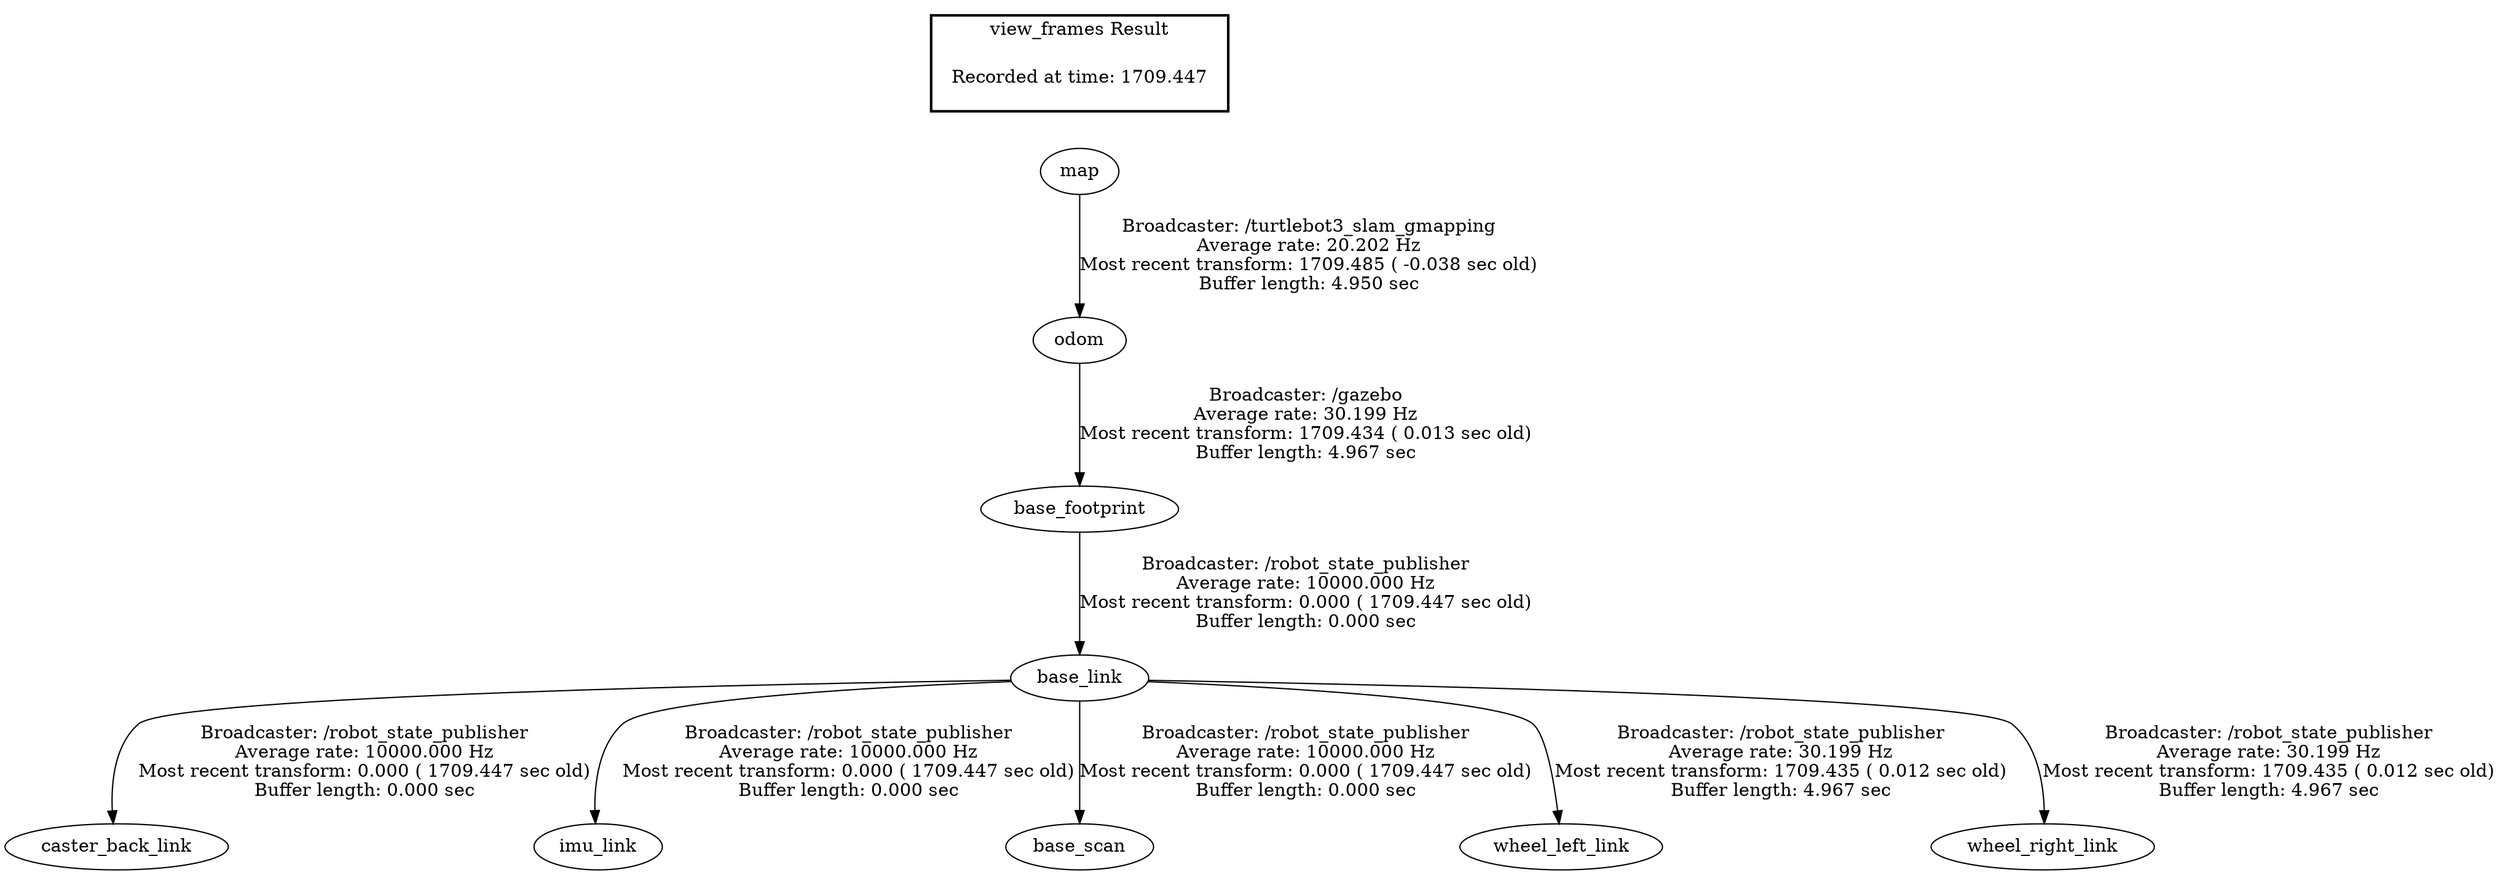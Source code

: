 digraph G {
"base_footprint" -> "base_link"[label="Broadcaster: /robot_state_publisher\nAverage rate: 10000.000 Hz\nMost recent transform: 0.000 ( 1709.447 sec old)\nBuffer length: 0.000 sec\n"];
"odom" -> "base_footprint"[label="Broadcaster: /gazebo\nAverage rate: 30.199 Hz\nMost recent transform: 1709.434 ( 0.013 sec old)\nBuffer length: 4.967 sec\n"];
"base_link" -> "caster_back_link"[label="Broadcaster: /robot_state_publisher\nAverage rate: 10000.000 Hz\nMost recent transform: 0.000 ( 1709.447 sec old)\nBuffer length: 0.000 sec\n"];
"base_link" -> "imu_link"[label="Broadcaster: /robot_state_publisher\nAverage rate: 10000.000 Hz\nMost recent transform: 0.000 ( 1709.447 sec old)\nBuffer length: 0.000 sec\n"];
"base_link" -> "base_scan"[label="Broadcaster: /robot_state_publisher\nAverage rate: 10000.000 Hz\nMost recent transform: 0.000 ( 1709.447 sec old)\nBuffer length: 0.000 sec\n"];
"map" -> "odom"[label="Broadcaster: /turtlebot3_slam_gmapping\nAverage rate: 20.202 Hz\nMost recent transform: 1709.485 ( -0.038 sec old)\nBuffer length: 4.950 sec\n"];
"base_link" -> "wheel_left_link"[label="Broadcaster: /robot_state_publisher\nAverage rate: 30.199 Hz\nMost recent transform: 1709.435 ( 0.012 sec old)\nBuffer length: 4.967 sec\n"];
"base_link" -> "wheel_right_link"[label="Broadcaster: /robot_state_publisher\nAverage rate: 30.199 Hz\nMost recent transform: 1709.435 ( 0.012 sec old)\nBuffer length: 4.967 sec\n"];
edge [style=invis];
 subgraph cluster_legend { style=bold; color=black; label ="view_frames Result";
"Recorded at time: 1709.447"[ shape=plaintext ] ;
 }->"map";
}